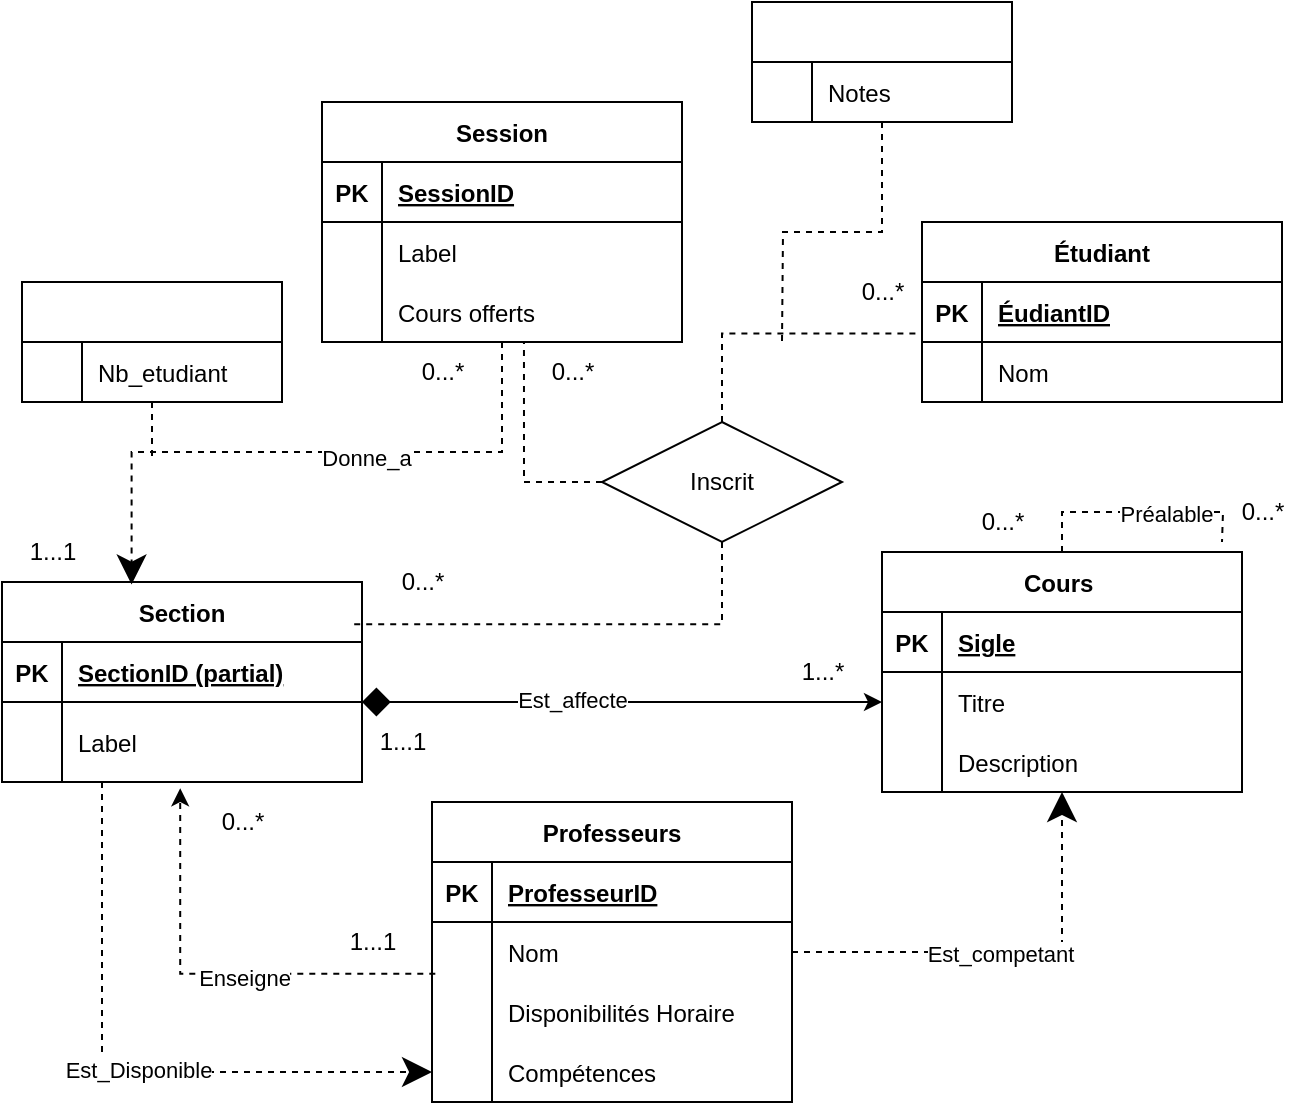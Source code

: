 <mxfile version="20.8.13" type="github">
  <diagram name="Page-1" id="MoapP2ELaBLap7AvVMKh">
    <mxGraphModel dx="924" dy="667" grid="1" gridSize="10" guides="1" tooltips="1" connect="1" arrows="1" fold="1" page="1" pageScale="1" pageWidth="850" pageHeight="1100" math="0" shadow="0">
      <root>
        <mxCell id="0" />
        <mxCell id="1" parent="0" />
        <mxCell id="L28hBlw4-ZhKZGUjDTBx-21" value="Étudiant" style="shape=table;startSize=30;container=1;collapsible=1;childLayout=tableLayout;fixedRows=1;rowLines=0;fontStyle=1;align=center;resizeLast=1;" vertex="1" parent="1">
          <mxGeometry x="520" y="130" width="180" height="90" as="geometry" />
        </mxCell>
        <mxCell id="L28hBlw4-ZhKZGUjDTBx-22" value="" style="shape=tableRow;horizontal=0;startSize=0;swimlaneHead=0;swimlaneBody=0;fillColor=none;collapsible=0;dropTarget=0;points=[[0,0.5],[1,0.5]];portConstraint=eastwest;top=0;left=0;right=0;bottom=1;" vertex="1" parent="L28hBlw4-ZhKZGUjDTBx-21">
          <mxGeometry y="30" width="180" height="30" as="geometry" />
        </mxCell>
        <mxCell id="L28hBlw4-ZhKZGUjDTBx-23" value="PK" style="shape=partialRectangle;connectable=0;fillColor=none;top=0;left=0;bottom=0;right=0;fontStyle=1;overflow=hidden;" vertex="1" parent="L28hBlw4-ZhKZGUjDTBx-22">
          <mxGeometry width="30" height="30" as="geometry">
            <mxRectangle width="30" height="30" as="alternateBounds" />
          </mxGeometry>
        </mxCell>
        <mxCell id="L28hBlw4-ZhKZGUjDTBx-24" value="ÉudiantID" style="shape=partialRectangle;connectable=0;fillColor=none;top=0;left=0;bottom=0;right=0;align=left;spacingLeft=6;fontStyle=5;overflow=hidden;" vertex="1" parent="L28hBlw4-ZhKZGUjDTBx-22">
          <mxGeometry x="30" width="150" height="30" as="geometry">
            <mxRectangle width="150" height="30" as="alternateBounds" />
          </mxGeometry>
        </mxCell>
        <mxCell id="L28hBlw4-ZhKZGUjDTBx-129" value="" style="shape=tableRow;horizontal=0;startSize=0;swimlaneHead=0;swimlaneBody=0;fillColor=none;collapsible=0;dropTarget=0;points=[[0,0.5],[1,0.5]];portConstraint=eastwest;top=0;left=0;right=0;bottom=0;" vertex="1" parent="L28hBlw4-ZhKZGUjDTBx-21">
          <mxGeometry y="60" width="180" height="30" as="geometry" />
        </mxCell>
        <mxCell id="L28hBlw4-ZhKZGUjDTBx-130" value="" style="shape=partialRectangle;connectable=0;fillColor=none;top=0;left=0;bottom=0;right=0;editable=1;overflow=hidden;" vertex="1" parent="L28hBlw4-ZhKZGUjDTBx-129">
          <mxGeometry width="30" height="30" as="geometry">
            <mxRectangle width="30" height="30" as="alternateBounds" />
          </mxGeometry>
        </mxCell>
        <mxCell id="L28hBlw4-ZhKZGUjDTBx-131" value="Nom" style="shape=partialRectangle;connectable=0;fillColor=none;top=0;left=0;bottom=0;right=0;align=left;spacingLeft=6;overflow=hidden;" vertex="1" parent="L28hBlw4-ZhKZGUjDTBx-129">
          <mxGeometry x="30" width="150" height="30" as="geometry">
            <mxRectangle width="150" height="30" as="alternateBounds" />
          </mxGeometry>
        </mxCell>
        <mxCell id="L28hBlw4-ZhKZGUjDTBx-179" style="edgeStyle=orthogonalEdgeStyle;rounded=0;orthogonalLoop=1;jettySize=auto;html=1;entryX=0;entryY=0.5;entryDx=0;entryDy=0;dashed=1;strokeWidth=1;startArrow=none;startFill=0;endArrow=classic;endFill=1;endSize=12;" edge="1" parent="1" source="L28hBlw4-ZhKZGUjDTBx-41" target="L28hBlw4-ZhKZGUjDTBx-87">
          <mxGeometry relative="1" as="geometry">
            <Array as="points">
              <mxPoint x="110" y="555" />
            </Array>
          </mxGeometry>
        </mxCell>
        <mxCell id="L28hBlw4-ZhKZGUjDTBx-180" value="Est_Disponible" style="edgeLabel;html=1;align=center;verticalAlign=middle;resizable=0;points=[];" vertex="1" connectable="0" parent="L28hBlw4-ZhKZGUjDTBx-179">
          <mxGeometry x="0.045" y="1" relative="1" as="geometry">
            <mxPoint x="1" as="offset" />
          </mxGeometry>
        </mxCell>
        <mxCell id="L28hBlw4-ZhKZGUjDTBx-41" value="Section" style="shape=table;startSize=30;container=1;collapsible=1;childLayout=tableLayout;fixedRows=1;rowLines=0;fontStyle=1;align=center;resizeLast=1;" vertex="1" parent="1">
          <mxGeometry x="60" y="310" width="180" height="100" as="geometry" />
        </mxCell>
        <mxCell id="L28hBlw4-ZhKZGUjDTBx-42" value="" style="shape=tableRow;horizontal=0;startSize=0;swimlaneHead=0;swimlaneBody=0;fillColor=none;collapsible=0;dropTarget=0;points=[[0,0.5],[1,0.5]];portConstraint=eastwest;top=0;left=0;right=0;bottom=1;" vertex="1" parent="L28hBlw4-ZhKZGUjDTBx-41">
          <mxGeometry y="30" width="180" height="30" as="geometry" />
        </mxCell>
        <mxCell id="L28hBlw4-ZhKZGUjDTBx-43" value="PK" style="shape=partialRectangle;connectable=0;fillColor=none;top=0;left=0;bottom=0;right=0;fontStyle=1;overflow=hidden;" vertex="1" parent="L28hBlw4-ZhKZGUjDTBx-42">
          <mxGeometry width="30" height="30" as="geometry">
            <mxRectangle width="30" height="30" as="alternateBounds" />
          </mxGeometry>
        </mxCell>
        <mxCell id="L28hBlw4-ZhKZGUjDTBx-44" value="SectionID (partial)" style="shape=partialRectangle;connectable=0;fillColor=none;top=0;left=0;bottom=0;right=0;align=left;spacingLeft=6;fontStyle=5;overflow=hidden;" vertex="1" parent="L28hBlw4-ZhKZGUjDTBx-42">
          <mxGeometry x="30" width="150" height="30" as="geometry">
            <mxRectangle width="150" height="30" as="alternateBounds" />
          </mxGeometry>
        </mxCell>
        <mxCell id="L28hBlw4-ZhKZGUjDTBx-133" value="" style="shape=tableRow;horizontal=0;startSize=0;swimlaneHead=0;swimlaneBody=0;fillColor=none;collapsible=0;dropTarget=0;points=[[0,0.5],[1,0.5]];portConstraint=eastwest;top=0;left=0;right=0;bottom=0;" vertex="1" parent="L28hBlw4-ZhKZGUjDTBx-41">
          <mxGeometry y="60" width="180" height="40" as="geometry" />
        </mxCell>
        <mxCell id="L28hBlw4-ZhKZGUjDTBx-134" value="" style="shape=partialRectangle;connectable=0;fillColor=none;top=0;left=0;bottom=0;right=0;editable=1;overflow=hidden;" vertex="1" parent="L28hBlw4-ZhKZGUjDTBx-133">
          <mxGeometry width="30" height="40" as="geometry">
            <mxRectangle width="30" height="40" as="alternateBounds" />
          </mxGeometry>
        </mxCell>
        <mxCell id="L28hBlw4-ZhKZGUjDTBx-135" value="Label" style="shape=partialRectangle;connectable=0;fillColor=none;top=0;left=0;bottom=0;right=0;align=left;spacingLeft=6;overflow=hidden;" vertex="1" parent="L28hBlw4-ZhKZGUjDTBx-133">
          <mxGeometry x="30" width="150" height="40" as="geometry">
            <mxRectangle width="150" height="40" as="alternateBounds" />
          </mxGeometry>
        </mxCell>
        <mxCell id="L28hBlw4-ZhKZGUjDTBx-197" style="edgeStyle=orthogonalEdgeStyle;rounded=0;orthogonalLoop=1;jettySize=auto;html=1;dashed=1;strokeWidth=1;startArrow=none;startFill=0;endArrow=none;endFill=0;endSize=12;" edge="1" parent="1" source="L28hBlw4-ZhKZGUjDTBx-54">
          <mxGeometry relative="1" as="geometry">
            <mxPoint x="670.0" y="290" as="targetPoint" />
          </mxGeometry>
        </mxCell>
        <mxCell id="L28hBlw4-ZhKZGUjDTBx-198" value="Préalable" style="edgeLabel;html=1;align=center;verticalAlign=middle;resizable=0;points=[];" vertex="1" connectable="0" parent="L28hBlw4-ZhKZGUjDTBx-197">
          <mxGeometry x="0.242" y="-1" relative="1" as="geometry">
            <mxPoint as="offset" />
          </mxGeometry>
        </mxCell>
        <mxCell id="L28hBlw4-ZhKZGUjDTBx-54" value="Cours " style="shape=table;startSize=30;container=1;collapsible=1;childLayout=tableLayout;fixedRows=1;rowLines=0;fontStyle=1;align=center;resizeLast=1;" vertex="1" parent="1">
          <mxGeometry x="500" y="295" width="180" height="120" as="geometry" />
        </mxCell>
        <mxCell id="L28hBlw4-ZhKZGUjDTBx-55" value="" style="shape=tableRow;horizontal=0;startSize=0;swimlaneHead=0;swimlaneBody=0;fillColor=none;collapsible=0;dropTarget=0;points=[[0,0.5],[1,0.5]];portConstraint=eastwest;top=0;left=0;right=0;bottom=1;" vertex="1" parent="L28hBlw4-ZhKZGUjDTBx-54">
          <mxGeometry y="30" width="180" height="30" as="geometry" />
        </mxCell>
        <mxCell id="L28hBlw4-ZhKZGUjDTBx-56" value="PK" style="shape=partialRectangle;connectable=0;fillColor=none;top=0;left=0;bottom=0;right=0;fontStyle=1;overflow=hidden;" vertex="1" parent="L28hBlw4-ZhKZGUjDTBx-55">
          <mxGeometry width="30" height="30" as="geometry">
            <mxRectangle width="30" height="30" as="alternateBounds" />
          </mxGeometry>
        </mxCell>
        <mxCell id="L28hBlw4-ZhKZGUjDTBx-57" value="Sigle" style="shape=partialRectangle;connectable=0;fillColor=none;top=0;left=0;bottom=0;right=0;align=left;spacingLeft=6;fontStyle=5;overflow=hidden;" vertex="1" parent="L28hBlw4-ZhKZGUjDTBx-55">
          <mxGeometry x="30" width="150" height="30" as="geometry">
            <mxRectangle width="150" height="30" as="alternateBounds" />
          </mxGeometry>
        </mxCell>
        <mxCell id="L28hBlw4-ZhKZGUjDTBx-58" value="" style="shape=tableRow;horizontal=0;startSize=0;swimlaneHead=0;swimlaneBody=0;fillColor=none;collapsible=0;dropTarget=0;points=[[0,0.5],[1,0.5]];portConstraint=eastwest;top=0;left=0;right=0;bottom=0;" vertex="1" parent="L28hBlw4-ZhKZGUjDTBx-54">
          <mxGeometry y="60" width="180" height="30" as="geometry" />
        </mxCell>
        <mxCell id="L28hBlw4-ZhKZGUjDTBx-59" value="" style="shape=partialRectangle;connectable=0;fillColor=none;top=0;left=0;bottom=0;right=0;editable=1;overflow=hidden;" vertex="1" parent="L28hBlw4-ZhKZGUjDTBx-58">
          <mxGeometry width="30" height="30" as="geometry">
            <mxRectangle width="30" height="30" as="alternateBounds" />
          </mxGeometry>
        </mxCell>
        <mxCell id="L28hBlw4-ZhKZGUjDTBx-60" value="Titre" style="shape=partialRectangle;connectable=0;fillColor=none;top=0;left=0;bottom=0;right=0;align=left;spacingLeft=6;overflow=hidden;" vertex="1" parent="L28hBlw4-ZhKZGUjDTBx-58">
          <mxGeometry x="30" width="150" height="30" as="geometry">
            <mxRectangle width="150" height="30" as="alternateBounds" />
          </mxGeometry>
        </mxCell>
        <mxCell id="L28hBlw4-ZhKZGUjDTBx-61" value="" style="shape=tableRow;horizontal=0;startSize=0;swimlaneHead=0;swimlaneBody=0;fillColor=none;collapsible=0;dropTarget=0;points=[[0,0.5],[1,0.5]];portConstraint=eastwest;top=0;left=0;right=0;bottom=0;" vertex="1" parent="L28hBlw4-ZhKZGUjDTBx-54">
          <mxGeometry y="90" width="180" height="30" as="geometry" />
        </mxCell>
        <mxCell id="L28hBlw4-ZhKZGUjDTBx-62" value="" style="shape=partialRectangle;connectable=0;fillColor=none;top=0;left=0;bottom=0;right=0;editable=1;overflow=hidden;" vertex="1" parent="L28hBlw4-ZhKZGUjDTBx-61">
          <mxGeometry width="30" height="30" as="geometry">
            <mxRectangle width="30" height="30" as="alternateBounds" />
          </mxGeometry>
        </mxCell>
        <mxCell id="L28hBlw4-ZhKZGUjDTBx-63" value="Description" style="shape=partialRectangle;connectable=0;fillColor=none;top=0;left=0;bottom=0;right=0;align=left;spacingLeft=6;overflow=hidden;" vertex="1" parent="L28hBlw4-ZhKZGUjDTBx-61">
          <mxGeometry x="30" width="150" height="30" as="geometry">
            <mxRectangle width="150" height="30" as="alternateBounds" />
          </mxGeometry>
        </mxCell>
        <mxCell id="L28hBlw4-ZhKZGUjDTBx-183" style="edgeStyle=orthogonalEdgeStyle;rounded=0;orthogonalLoop=1;jettySize=auto;html=1;entryX=0.36;entryY=0.013;entryDx=0;entryDy=0;entryPerimeter=0;dashed=1;strokeWidth=1;startArrow=none;startFill=0;endArrow=classic;endFill=1;endSize=12;" edge="1" parent="1" source="L28hBlw4-ZhKZGUjDTBx-67" target="L28hBlw4-ZhKZGUjDTBx-41">
          <mxGeometry relative="1" as="geometry" />
        </mxCell>
        <mxCell id="L28hBlw4-ZhKZGUjDTBx-184" value="Donne_a&lt;br&gt;" style="edgeLabel;html=1;align=center;verticalAlign=middle;resizable=0;points=[];" vertex="1" connectable="0" parent="L28hBlw4-ZhKZGUjDTBx-183">
          <mxGeometry x="-0.193" y="3" relative="1" as="geometry">
            <mxPoint as="offset" />
          </mxGeometry>
        </mxCell>
        <mxCell id="L28hBlw4-ZhKZGUjDTBx-67" value="Session" style="shape=table;startSize=30;container=1;collapsible=1;childLayout=tableLayout;fixedRows=1;rowLines=0;fontStyle=1;align=center;resizeLast=1;" vertex="1" parent="1">
          <mxGeometry x="220" y="70" width="180" height="120" as="geometry" />
        </mxCell>
        <mxCell id="L28hBlw4-ZhKZGUjDTBx-68" value="" style="shape=tableRow;horizontal=0;startSize=0;swimlaneHead=0;swimlaneBody=0;fillColor=none;collapsible=0;dropTarget=0;points=[[0,0.5],[1,0.5]];portConstraint=eastwest;top=0;left=0;right=0;bottom=1;" vertex="1" parent="L28hBlw4-ZhKZGUjDTBx-67">
          <mxGeometry y="30" width="180" height="30" as="geometry" />
        </mxCell>
        <mxCell id="L28hBlw4-ZhKZGUjDTBx-69" value="PK" style="shape=partialRectangle;connectable=0;fillColor=none;top=0;left=0;bottom=0;right=0;fontStyle=1;overflow=hidden;" vertex="1" parent="L28hBlw4-ZhKZGUjDTBx-68">
          <mxGeometry width="30" height="30" as="geometry">
            <mxRectangle width="30" height="30" as="alternateBounds" />
          </mxGeometry>
        </mxCell>
        <mxCell id="L28hBlw4-ZhKZGUjDTBx-70" value="SessionID" style="shape=partialRectangle;connectable=0;fillColor=none;top=0;left=0;bottom=0;right=0;align=left;spacingLeft=6;fontStyle=5;overflow=hidden;" vertex="1" parent="L28hBlw4-ZhKZGUjDTBx-68">
          <mxGeometry x="30" width="150" height="30" as="geometry">
            <mxRectangle width="150" height="30" as="alternateBounds" />
          </mxGeometry>
        </mxCell>
        <mxCell id="L28hBlw4-ZhKZGUjDTBx-71" value="" style="shape=tableRow;horizontal=0;startSize=0;swimlaneHead=0;swimlaneBody=0;fillColor=none;collapsible=0;dropTarget=0;points=[[0,0.5],[1,0.5]];portConstraint=eastwest;top=0;left=0;right=0;bottom=0;" vertex="1" parent="L28hBlw4-ZhKZGUjDTBx-67">
          <mxGeometry y="60" width="180" height="30" as="geometry" />
        </mxCell>
        <mxCell id="L28hBlw4-ZhKZGUjDTBx-72" value="" style="shape=partialRectangle;connectable=0;fillColor=none;top=0;left=0;bottom=0;right=0;editable=1;overflow=hidden;" vertex="1" parent="L28hBlw4-ZhKZGUjDTBx-71">
          <mxGeometry width="30" height="30" as="geometry">
            <mxRectangle width="30" height="30" as="alternateBounds" />
          </mxGeometry>
        </mxCell>
        <mxCell id="L28hBlw4-ZhKZGUjDTBx-73" value="Label" style="shape=partialRectangle;connectable=0;fillColor=none;top=0;left=0;bottom=0;right=0;align=left;spacingLeft=6;overflow=hidden;" vertex="1" parent="L28hBlw4-ZhKZGUjDTBx-71">
          <mxGeometry x="30" width="150" height="30" as="geometry">
            <mxRectangle width="150" height="30" as="alternateBounds" />
          </mxGeometry>
        </mxCell>
        <mxCell id="L28hBlw4-ZhKZGUjDTBx-102" value="" style="shape=tableRow;horizontal=0;startSize=0;swimlaneHead=0;swimlaneBody=0;fillColor=none;collapsible=0;dropTarget=0;points=[[0,0.5],[1,0.5]];portConstraint=eastwest;top=0;left=0;right=0;bottom=0;" vertex="1" parent="L28hBlw4-ZhKZGUjDTBx-67">
          <mxGeometry y="90" width="180" height="30" as="geometry" />
        </mxCell>
        <mxCell id="L28hBlw4-ZhKZGUjDTBx-103" value="" style="shape=partialRectangle;connectable=0;fillColor=none;top=0;left=0;bottom=0;right=0;editable=1;overflow=hidden;" vertex="1" parent="L28hBlw4-ZhKZGUjDTBx-102">
          <mxGeometry width="30" height="30" as="geometry">
            <mxRectangle width="30" height="30" as="alternateBounds" />
          </mxGeometry>
        </mxCell>
        <mxCell id="L28hBlw4-ZhKZGUjDTBx-104" value="Cours offerts" style="shape=partialRectangle;connectable=0;fillColor=none;top=0;left=0;bottom=0;right=0;align=left;spacingLeft=6;overflow=hidden;" vertex="1" parent="L28hBlw4-ZhKZGUjDTBx-102">
          <mxGeometry x="30" width="150" height="30" as="geometry">
            <mxRectangle width="150" height="30" as="alternateBounds" />
          </mxGeometry>
        </mxCell>
        <mxCell id="L28hBlw4-ZhKZGUjDTBx-170" style="edgeStyle=orthogonalEdgeStyle;rounded=0;orthogonalLoop=1;jettySize=auto;html=1;dashed=1;strokeWidth=1;startArrow=none;startFill=0;endArrow=classic;endFill=1;endSize=12;" edge="1" parent="1" source="L28hBlw4-ZhKZGUjDTBx-80" target="L28hBlw4-ZhKZGUjDTBx-54">
          <mxGeometry relative="1" as="geometry" />
        </mxCell>
        <mxCell id="L28hBlw4-ZhKZGUjDTBx-171" value="Est_competant" style="edgeLabel;html=1;align=center;verticalAlign=middle;resizable=0;points=[];" vertex="1" connectable="0" parent="L28hBlw4-ZhKZGUjDTBx-170">
          <mxGeometry x="-0.045" y="-1" relative="1" as="geometry">
            <mxPoint x="1" as="offset" />
          </mxGeometry>
        </mxCell>
        <mxCell id="L28hBlw4-ZhKZGUjDTBx-80" value="Professeurs" style="shape=table;startSize=30;container=1;collapsible=1;childLayout=tableLayout;fixedRows=1;rowLines=0;fontStyle=1;align=center;resizeLast=1;" vertex="1" parent="1">
          <mxGeometry x="275" y="420" width="180" height="150" as="geometry" />
        </mxCell>
        <mxCell id="L28hBlw4-ZhKZGUjDTBx-81" value="" style="shape=tableRow;horizontal=0;startSize=0;swimlaneHead=0;swimlaneBody=0;fillColor=none;collapsible=0;dropTarget=0;points=[[0,0.5],[1,0.5]];portConstraint=eastwest;top=0;left=0;right=0;bottom=1;" vertex="1" parent="L28hBlw4-ZhKZGUjDTBx-80">
          <mxGeometry y="30" width="180" height="30" as="geometry" />
        </mxCell>
        <mxCell id="L28hBlw4-ZhKZGUjDTBx-82" value="PK" style="shape=partialRectangle;connectable=0;fillColor=none;top=0;left=0;bottom=0;right=0;fontStyle=1;overflow=hidden;" vertex="1" parent="L28hBlw4-ZhKZGUjDTBx-81">
          <mxGeometry width="30" height="30" as="geometry">
            <mxRectangle width="30" height="30" as="alternateBounds" />
          </mxGeometry>
        </mxCell>
        <mxCell id="L28hBlw4-ZhKZGUjDTBx-83" value="ProfesseurID" style="shape=partialRectangle;connectable=0;fillColor=none;top=0;left=0;bottom=0;right=0;align=left;spacingLeft=6;fontStyle=5;overflow=hidden;" vertex="1" parent="L28hBlw4-ZhKZGUjDTBx-81">
          <mxGeometry x="30" width="150" height="30" as="geometry">
            <mxRectangle width="150" height="30" as="alternateBounds" />
          </mxGeometry>
        </mxCell>
        <mxCell id="L28hBlw4-ZhKZGUjDTBx-126" value="" style="shape=tableRow;horizontal=0;startSize=0;swimlaneHead=0;swimlaneBody=0;fillColor=none;collapsible=0;dropTarget=0;points=[[0,0.5],[1,0.5]];portConstraint=eastwest;top=0;left=0;right=0;bottom=0;" vertex="1" parent="L28hBlw4-ZhKZGUjDTBx-80">
          <mxGeometry y="60" width="180" height="30" as="geometry" />
        </mxCell>
        <mxCell id="L28hBlw4-ZhKZGUjDTBx-127" value="" style="shape=partialRectangle;connectable=0;fillColor=none;top=0;left=0;bottom=0;right=0;editable=1;overflow=hidden;" vertex="1" parent="L28hBlw4-ZhKZGUjDTBx-126">
          <mxGeometry width="30" height="30" as="geometry">
            <mxRectangle width="30" height="30" as="alternateBounds" />
          </mxGeometry>
        </mxCell>
        <mxCell id="L28hBlw4-ZhKZGUjDTBx-128" value="Nom" style="shape=partialRectangle;connectable=0;fillColor=none;top=0;left=0;bottom=0;right=0;align=left;spacingLeft=6;overflow=hidden;" vertex="1" parent="L28hBlw4-ZhKZGUjDTBx-126">
          <mxGeometry x="30" width="150" height="30" as="geometry">
            <mxRectangle width="150" height="30" as="alternateBounds" />
          </mxGeometry>
        </mxCell>
        <mxCell id="L28hBlw4-ZhKZGUjDTBx-84" value="" style="shape=tableRow;horizontal=0;startSize=0;swimlaneHead=0;swimlaneBody=0;fillColor=none;collapsible=0;dropTarget=0;points=[[0,0.5],[1,0.5]];portConstraint=eastwest;top=0;left=0;right=0;bottom=0;" vertex="1" parent="L28hBlw4-ZhKZGUjDTBx-80">
          <mxGeometry y="90" width="180" height="30" as="geometry" />
        </mxCell>
        <mxCell id="L28hBlw4-ZhKZGUjDTBx-85" value="" style="shape=partialRectangle;connectable=0;fillColor=none;top=0;left=0;bottom=0;right=0;editable=1;overflow=hidden;" vertex="1" parent="L28hBlw4-ZhKZGUjDTBx-84">
          <mxGeometry width="30" height="30" as="geometry">
            <mxRectangle width="30" height="30" as="alternateBounds" />
          </mxGeometry>
        </mxCell>
        <mxCell id="L28hBlw4-ZhKZGUjDTBx-86" value="Disponibilités Horaire" style="shape=partialRectangle;connectable=0;fillColor=none;top=0;left=0;bottom=0;right=0;align=left;spacingLeft=6;overflow=hidden;" vertex="1" parent="L28hBlw4-ZhKZGUjDTBx-84">
          <mxGeometry x="30" width="150" height="30" as="geometry">
            <mxRectangle width="150" height="30" as="alternateBounds" />
          </mxGeometry>
        </mxCell>
        <mxCell id="L28hBlw4-ZhKZGUjDTBx-87" value="" style="shape=tableRow;horizontal=0;startSize=0;swimlaneHead=0;swimlaneBody=0;fillColor=none;collapsible=0;dropTarget=0;points=[[0,0.5],[1,0.5]];portConstraint=eastwest;top=0;left=0;right=0;bottom=0;" vertex="1" parent="L28hBlw4-ZhKZGUjDTBx-80">
          <mxGeometry y="120" width="180" height="30" as="geometry" />
        </mxCell>
        <mxCell id="L28hBlw4-ZhKZGUjDTBx-88" value="" style="shape=partialRectangle;connectable=0;fillColor=none;top=0;left=0;bottom=0;right=0;editable=1;overflow=hidden;" vertex="1" parent="L28hBlw4-ZhKZGUjDTBx-87">
          <mxGeometry width="30" height="30" as="geometry">
            <mxRectangle width="30" height="30" as="alternateBounds" />
          </mxGeometry>
        </mxCell>
        <mxCell id="L28hBlw4-ZhKZGUjDTBx-89" value="Compétences" style="shape=partialRectangle;connectable=0;fillColor=none;top=0;left=0;bottom=0;right=0;align=left;spacingLeft=6;overflow=hidden;" vertex="1" parent="L28hBlw4-ZhKZGUjDTBx-87">
          <mxGeometry x="30" width="150" height="30" as="geometry">
            <mxRectangle width="150" height="30" as="alternateBounds" />
          </mxGeometry>
        </mxCell>
        <mxCell id="L28hBlw4-ZhKZGUjDTBx-105" style="edgeStyle=orthogonalEdgeStyle;rounded=0;orthogonalLoop=1;jettySize=auto;html=1;endArrow=diamond;endFill=1;strokeWidth=1;endSize=12;startArrow=classic;startFill=1;" edge="1" parent="1" target="L28hBlw4-ZhKZGUjDTBx-41">
          <mxGeometry relative="1" as="geometry">
            <mxPoint x="500" y="370" as="sourcePoint" />
            <Array as="points">
              <mxPoint x="470" y="370" />
              <mxPoint x="470" y="370" />
            </Array>
          </mxGeometry>
        </mxCell>
        <mxCell id="L28hBlw4-ZhKZGUjDTBx-172" value="Est_affecte" style="edgeLabel;html=1;align=center;verticalAlign=middle;resizable=0;points=[];" vertex="1" connectable="0" parent="L28hBlw4-ZhKZGUjDTBx-105">
          <mxGeometry x="0.193" y="-1" relative="1" as="geometry">
            <mxPoint as="offset" />
          </mxGeometry>
        </mxCell>
        <mxCell id="L28hBlw4-ZhKZGUjDTBx-117" style="edgeStyle=orthogonalEdgeStyle;rounded=0;orthogonalLoop=1;jettySize=auto;html=1;startArrow=none;startFill=0;endArrow=classic;endFill=1;exitX=1.133;exitY=1.031;exitDx=0;exitDy=0;exitPerimeter=0;dashed=1;entryX=0.495;entryY=1.078;entryDx=0;entryDy=0;entryPerimeter=0;" edge="1" parent="1" source="L28hBlw4-ZhKZGUjDTBx-123" target="L28hBlw4-ZhKZGUjDTBx-133">
          <mxGeometry relative="1" as="geometry">
            <mxPoint x="280" y="500" as="sourcePoint" />
            <mxPoint x="150" y="460" as="targetPoint" />
            <Array as="points">
              <mxPoint x="149" y="506" />
            </Array>
          </mxGeometry>
        </mxCell>
        <mxCell id="L28hBlw4-ZhKZGUjDTBx-174" value="Enseigne" style="edgeLabel;html=1;align=center;verticalAlign=middle;resizable=0;points=[];" vertex="1" connectable="0" parent="L28hBlw4-ZhKZGUjDTBx-117">
          <mxGeometry x="-0.128" y="2" relative="1" as="geometry">
            <mxPoint as="offset" />
          </mxGeometry>
        </mxCell>
        <mxCell id="L28hBlw4-ZhKZGUjDTBx-122" value="0...*" style="text;html=1;align=center;verticalAlign=middle;resizable=0;points=[];autosize=1;strokeColor=none;fillColor=none;" vertex="1" parent="1">
          <mxGeometry x="160" y="415" width="40" height="30" as="geometry" />
        </mxCell>
        <mxCell id="L28hBlw4-ZhKZGUjDTBx-123" value="1...1&lt;br&gt;" style="text;html=1;align=center;verticalAlign=middle;resizable=0;points=[];autosize=1;strokeColor=none;fillColor=none;" vertex="1" parent="1">
          <mxGeometry x="220" y="475" width="50" height="30" as="geometry" />
        </mxCell>
        <mxCell id="L28hBlw4-ZhKZGUjDTBx-124" value="1...*" style="text;html=1;align=center;verticalAlign=middle;resizable=0;points=[];autosize=1;strokeColor=none;fillColor=none;" vertex="1" parent="1">
          <mxGeometry x="450" y="340" width="40" height="30" as="geometry" />
        </mxCell>
        <mxCell id="L28hBlw4-ZhKZGUjDTBx-125" value="1...1" style="text;html=1;align=center;verticalAlign=middle;resizable=0;points=[];autosize=1;strokeColor=none;fillColor=none;" vertex="1" parent="1">
          <mxGeometry x="235" y="375" width="50" height="30" as="geometry" />
        </mxCell>
        <mxCell id="L28hBlw4-ZhKZGUjDTBx-163" value="1...1" style="text;html=1;align=center;verticalAlign=middle;resizable=0;points=[];autosize=1;strokeColor=none;fillColor=none;" vertex="1" parent="1">
          <mxGeometry x="60" y="280" width="50" height="30" as="geometry" />
        </mxCell>
        <mxCell id="L28hBlw4-ZhKZGUjDTBx-168" value="0...*" style="text;html=1;align=center;verticalAlign=middle;resizable=0;points=[];autosize=1;strokeColor=none;fillColor=none;" vertex="1" parent="1">
          <mxGeometry x="260" y="190" width="40" height="30" as="geometry" />
        </mxCell>
        <mxCell id="L28hBlw4-ZhKZGUjDTBx-185" style="edgeStyle=orthogonalEdgeStyle;rounded=0;orthogonalLoop=1;jettySize=auto;html=1;dashed=1;strokeWidth=1;startArrow=none;startFill=0;endArrow=none;endFill=0;endSize=12;" edge="1" parent="1" source="L28hBlw4-ZhKZGUjDTBx-145">
          <mxGeometry relative="1" as="geometry">
            <mxPoint x="135" y="250" as="targetPoint" />
          </mxGeometry>
        </mxCell>
        <mxCell id="L28hBlw4-ZhKZGUjDTBx-145" value="" style="shape=table;startSize=30;container=1;collapsible=1;childLayout=tableLayout;fixedRows=1;rowLines=0;fontStyle=1;align=center;resizeLast=1;" vertex="1" parent="1">
          <mxGeometry x="70" y="160" width="130" height="60" as="geometry" />
        </mxCell>
        <mxCell id="L28hBlw4-ZhKZGUjDTBx-149" value="" style="shape=tableRow;horizontal=0;startSize=0;swimlaneHead=0;swimlaneBody=0;fillColor=none;collapsible=0;dropTarget=0;points=[[0,0.5],[1,0.5]];portConstraint=eastwest;top=0;left=0;right=0;bottom=0;" vertex="1" parent="L28hBlw4-ZhKZGUjDTBx-145">
          <mxGeometry y="30" width="130" height="30" as="geometry" />
        </mxCell>
        <mxCell id="L28hBlw4-ZhKZGUjDTBx-150" value="" style="shape=partialRectangle;connectable=0;fillColor=none;top=0;left=0;bottom=0;right=0;editable=1;overflow=hidden;" vertex="1" parent="L28hBlw4-ZhKZGUjDTBx-149">
          <mxGeometry width="30" height="30" as="geometry">
            <mxRectangle width="30" height="30" as="alternateBounds" />
          </mxGeometry>
        </mxCell>
        <mxCell id="L28hBlw4-ZhKZGUjDTBx-151" value="Nb_etudiant" style="shape=partialRectangle;connectable=0;fillColor=none;top=0;left=0;bottom=0;right=0;align=left;spacingLeft=6;overflow=hidden;" vertex="1" parent="L28hBlw4-ZhKZGUjDTBx-149">
          <mxGeometry x="30" width="100" height="30" as="geometry">
            <mxRectangle width="100" height="30" as="alternateBounds" />
          </mxGeometry>
        </mxCell>
        <mxCell id="L28hBlw4-ZhKZGUjDTBx-187" style="edgeStyle=orthogonalEdgeStyle;rounded=0;orthogonalLoop=1;jettySize=auto;html=1;entryX=-0.007;entryY=-0.142;entryDx=0;entryDy=0;entryPerimeter=0;dashed=1;strokeWidth=1;startArrow=none;startFill=0;endArrow=none;endFill=0;endSize=12;" edge="1" parent="1" source="L28hBlw4-ZhKZGUjDTBx-186" target="L28hBlw4-ZhKZGUjDTBx-129">
          <mxGeometry relative="1" as="geometry" />
        </mxCell>
        <mxCell id="L28hBlw4-ZhKZGUjDTBx-189" style="edgeStyle=orthogonalEdgeStyle;rounded=0;orthogonalLoop=1;jettySize=auto;html=1;entryX=0.561;entryY=0.994;entryDx=0;entryDy=0;dashed=1;strokeWidth=1;startArrow=none;startFill=0;endArrow=none;endFill=0;endSize=12;entryPerimeter=0;exitX=0;exitY=0.5;exitDx=0;exitDy=0;" edge="1" parent="1" source="L28hBlw4-ZhKZGUjDTBx-186" target="L28hBlw4-ZhKZGUjDTBx-102">
          <mxGeometry relative="1" as="geometry" />
        </mxCell>
        <mxCell id="L28hBlw4-ZhKZGUjDTBx-191" style="edgeStyle=orthogonalEdgeStyle;rounded=0;orthogonalLoop=1;jettySize=auto;html=1;entryX=0.968;entryY=-0.296;entryDx=0;entryDy=0;entryPerimeter=0;dashed=1;strokeWidth=1;startArrow=none;startFill=0;endArrow=none;endFill=0;endSize=12;" edge="1" parent="1" source="L28hBlw4-ZhKZGUjDTBx-186" target="L28hBlw4-ZhKZGUjDTBx-42">
          <mxGeometry relative="1" as="geometry" />
        </mxCell>
        <mxCell id="L28hBlw4-ZhKZGUjDTBx-186" value="Inscrit" style="shape=rhombus;perimeter=rhombusPerimeter;whiteSpace=wrap;html=1;align=center;" vertex="1" parent="1">
          <mxGeometry x="360" y="230" width="120" height="60" as="geometry" />
        </mxCell>
        <mxCell id="L28hBlw4-ZhKZGUjDTBx-192" value="0...*" style="text;html=1;align=center;verticalAlign=middle;resizable=0;points=[];autosize=1;strokeColor=none;fillColor=none;" vertex="1" parent="1">
          <mxGeometry x="325" y="190" width="40" height="30" as="geometry" />
        </mxCell>
        <mxCell id="L28hBlw4-ZhKZGUjDTBx-193" value="0...*" style="text;html=1;align=center;verticalAlign=middle;resizable=0;points=[];autosize=1;strokeColor=none;fillColor=none;" vertex="1" parent="1">
          <mxGeometry x="480" y="150" width="40" height="30" as="geometry" />
        </mxCell>
        <mxCell id="L28hBlw4-ZhKZGUjDTBx-194" value="0...*" style="text;html=1;align=center;verticalAlign=middle;resizable=0;points=[];autosize=1;strokeColor=none;fillColor=none;" vertex="1" parent="1">
          <mxGeometry x="250" y="295" width="40" height="30" as="geometry" />
        </mxCell>
        <mxCell id="L28hBlw4-ZhKZGUjDTBx-199" value="0...*" style="text;html=1;align=center;verticalAlign=middle;resizable=0;points=[];autosize=1;strokeColor=none;fillColor=none;" vertex="1" parent="1">
          <mxGeometry x="540" y="265" width="40" height="30" as="geometry" />
        </mxCell>
        <mxCell id="L28hBlw4-ZhKZGUjDTBx-200" value="0...*" style="text;html=1;align=center;verticalAlign=middle;resizable=0;points=[];autosize=1;strokeColor=none;fillColor=none;" vertex="1" parent="1">
          <mxGeometry x="670" y="260" width="40" height="30" as="geometry" />
        </mxCell>
        <mxCell id="L28hBlw4-ZhKZGUjDTBx-205" style="edgeStyle=orthogonalEdgeStyle;rounded=0;orthogonalLoop=1;jettySize=auto;html=1;dashed=1;strokeWidth=1;startArrow=none;startFill=0;endArrow=none;endFill=0;endSize=12;" edge="1" parent="1" source="L28hBlw4-ZhKZGUjDTBx-201">
          <mxGeometry relative="1" as="geometry">
            <mxPoint x="450.0" y="190.0" as="targetPoint" />
          </mxGeometry>
        </mxCell>
        <mxCell id="L28hBlw4-ZhKZGUjDTBx-201" value="" style="shape=table;startSize=30;container=1;collapsible=1;childLayout=tableLayout;fixedRows=1;rowLines=0;fontStyle=1;align=center;resizeLast=1;" vertex="1" parent="1">
          <mxGeometry x="435" y="20" width="130" height="60" as="geometry" />
        </mxCell>
        <mxCell id="L28hBlw4-ZhKZGUjDTBx-202" value="" style="shape=tableRow;horizontal=0;startSize=0;swimlaneHead=0;swimlaneBody=0;fillColor=none;collapsible=0;dropTarget=0;points=[[0,0.5],[1,0.5]];portConstraint=eastwest;top=0;left=0;right=0;bottom=0;" vertex="1" parent="L28hBlw4-ZhKZGUjDTBx-201">
          <mxGeometry y="30" width="130" height="30" as="geometry" />
        </mxCell>
        <mxCell id="L28hBlw4-ZhKZGUjDTBx-203" value="" style="shape=partialRectangle;connectable=0;fillColor=none;top=0;left=0;bottom=0;right=0;editable=1;overflow=hidden;" vertex="1" parent="L28hBlw4-ZhKZGUjDTBx-202">
          <mxGeometry width="30" height="30" as="geometry">
            <mxRectangle width="30" height="30" as="alternateBounds" />
          </mxGeometry>
        </mxCell>
        <mxCell id="L28hBlw4-ZhKZGUjDTBx-204" value="Notes" style="shape=partialRectangle;connectable=0;fillColor=none;top=0;left=0;bottom=0;right=0;align=left;spacingLeft=6;overflow=hidden;" vertex="1" parent="L28hBlw4-ZhKZGUjDTBx-202">
          <mxGeometry x="30" width="100" height="30" as="geometry">
            <mxRectangle width="100" height="30" as="alternateBounds" />
          </mxGeometry>
        </mxCell>
      </root>
    </mxGraphModel>
  </diagram>
</mxfile>
